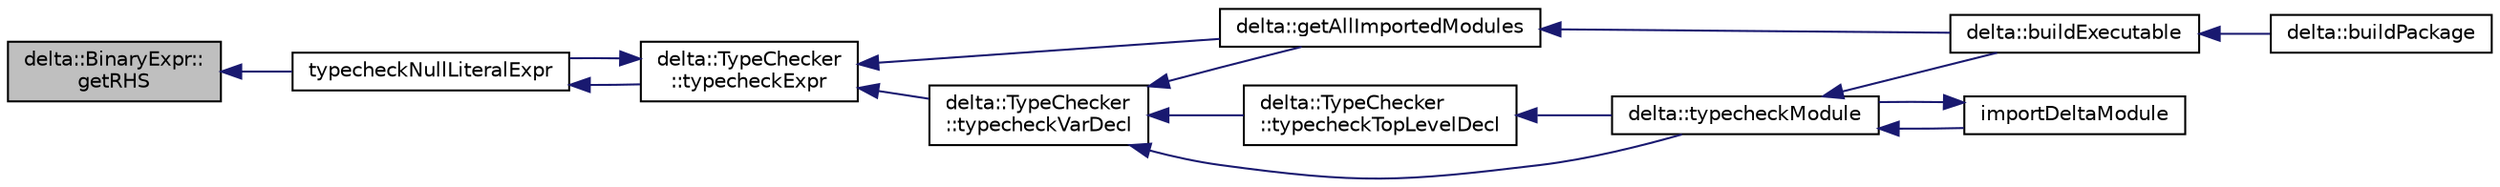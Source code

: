 digraph "delta::BinaryExpr::getRHS"
{
  edge [fontname="Helvetica",fontsize="10",labelfontname="Helvetica",labelfontsize="10"];
  node [fontname="Helvetica",fontsize="10",shape=record];
  rankdir="LR";
  Node23 [label="delta::BinaryExpr::\lgetRHS",height=0.2,width=0.4,color="black", fillcolor="grey75", style="filled", fontcolor="black"];
  Node23 -> Node24 [dir="back",color="midnightblue",fontsize="10",style="solid",fontname="Helvetica"];
  Node24 [label="typecheckNullLiteralExpr",height=0.2,width=0.4,color="black", fillcolor="white", style="filled",URL="$typecheck-expr_8cpp.html#a604c48557fc70deb374eef16c7673846"];
  Node24 -> Node25 [dir="back",color="midnightblue",fontsize="10",style="solid",fontname="Helvetica"];
  Node25 [label="delta::TypeChecker\l::typecheckExpr",height=0.2,width=0.4,color="black", fillcolor="white", style="filled",URL="$classdelta_1_1_type_checker.html#ab19a9a7679086f4e999cce03e35922fc"];
  Node25 -> Node24 [dir="back",color="midnightblue",fontsize="10",style="solid",fontname="Helvetica"];
  Node25 -> Node26 [dir="back",color="midnightblue",fontsize="10",style="solid",fontname="Helvetica"];
  Node26 [label="delta::getAllImportedModules",height=0.2,width=0.4,color="black", fillcolor="white", style="filled",URL="$namespacedelta.html#a949f83e8840a11b90a369f9b2278ba0a"];
  Node26 -> Node27 [dir="back",color="midnightblue",fontsize="10",style="solid",fontname="Helvetica"];
  Node27 [label="delta::buildExecutable",height=0.2,width=0.4,color="black", fillcolor="white", style="filled",URL="$namespacedelta.html#aea63e33d3ee2ff18ad7c1fefd8bbeca2"];
  Node27 -> Node28 [dir="back",color="midnightblue",fontsize="10",style="solid",fontname="Helvetica"];
  Node28 [label="delta::buildPackage",height=0.2,width=0.4,color="black", fillcolor="white", style="filled",URL="$namespacedelta.html#a608f3203f47e224f518306b184b5cf60"];
  Node25 -> Node29 [dir="back",color="midnightblue",fontsize="10",style="solid",fontname="Helvetica"];
  Node29 [label="delta::TypeChecker\l::typecheckVarDecl",height=0.2,width=0.4,color="black", fillcolor="white", style="filled",URL="$classdelta_1_1_type_checker.html#a5ac25011668c8781d97542e49d7f8868"];
  Node29 -> Node26 [dir="back",color="midnightblue",fontsize="10",style="solid",fontname="Helvetica"];
  Node29 -> Node30 [dir="back",color="midnightblue",fontsize="10",style="solid",fontname="Helvetica"];
  Node30 [label="delta::TypeChecker\l::typecheckTopLevelDecl",height=0.2,width=0.4,color="black", fillcolor="white", style="filled",URL="$classdelta_1_1_type_checker.html#a6f183b3656e0dc9a1882e9145ef5e5ea"];
  Node30 -> Node31 [dir="back",color="midnightblue",fontsize="10",style="solid",fontname="Helvetica"];
  Node31 [label="delta::typecheckModule",height=0.2,width=0.4,color="black", fillcolor="white", style="filled",URL="$namespacedelta.html#a640468ebe486aee02501f76f96781f90"];
  Node31 -> Node27 [dir="back",color="midnightblue",fontsize="10",style="solid",fontname="Helvetica"];
  Node31 -> Node32 [dir="back",color="midnightblue",fontsize="10",style="solid",fontname="Helvetica"];
  Node32 [label="importDeltaModule",height=0.2,width=0.4,color="black", fillcolor="white", style="filled",URL="$typecheck_8cpp.html#ab417bb720a37330c53ef816b9d61711c"];
  Node32 -> Node31 [dir="back",color="midnightblue",fontsize="10",style="solid",fontname="Helvetica"];
  Node29 -> Node31 [dir="back",color="midnightblue",fontsize="10",style="solid",fontname="Helvetica"];
}
